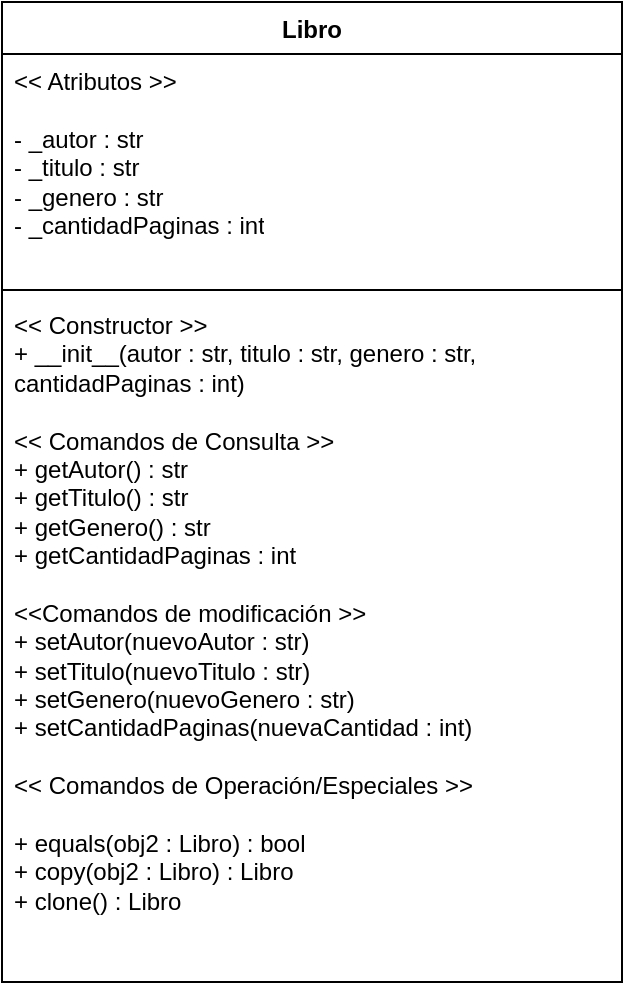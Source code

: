 <mxfile version="22.1.22" type="embed">
  <diagram name="Página-1" id="XdDK8I2phkThFm3I9wrV">
    <mxGraphModel dx="1208" dy="536" grid="1" gridSize="10" guides="1" tooltips="1" connect="1" arrows="1" fold="1" page="1" pageScale="1" pageWidth="827" pageHeight="1169" math="0" shadow="0">
      <root>
        <mxCell id="0" />
        <mxCell id="1" parent="0" />
        <mxCell id="xUfFPFZn2IvtK71pjrwn-1" value="Libro" style="swimlane;fontStyle=1;align=center;verticalAlign=top;childLayout=stackLayout;horizontal=1;startSize=26;horizontalStack=0;resizeParent=1;resizeParentMax=0;resizeLast=0;collapsible=1;marginBottom=0;whiteSpace=wrap;html=1;" parent="1" vertex="1">
          <mxGeometry x="150" y="80" width="310" height="490" as="geometry" />
        </mxCell>
        <mxCell id="xUfFPFZn2IvtK71pjrwn-2" value="&amp;lt;&amp;lt; Atributos &amp;gt;&amp;gt;&lt;div&gt;&lt;br&gt;&lt;/div&gt;&lt;div&gt;- _autor : str&lt;/div&gt;&lt;div&gt;- _titulo : str&lt;/div&gt;&lt;div&gt;- _genero : str&lt;/div&gt;&lt;div&gt;- _cantidadPaginas : int&lt;/div&gt;&lt;div&gt;&lt;br&gt;&lt;/div&gt;" style="text;strokeColor=none;fillColor=none;align=left;verticalAlign=top;spacingLeft=4;spacingRight=4;overflow=hidden;rotatable=0;points=[[0,0.5],[1,0.5]];portConstraint=eastwest;whiteSpace=wrap;html=1;" parent="xUfFPFZn2IvtK71pjrwn-1" vertex="1">
          <mxGeometry y="26" width="310" height="114" as="geometry" />
        </mxCell>
        <mxCell id="xUfFPFZn2IvtK71pjrwn-3" value="" style="line;strokeWidth=1;fillColor=none;align=left;verticalAlign=middle;spacingTop=-1;spacingLeft=3;spacingRight=3;rotatable=0;labelPosition=right;points=[];portConstraint=eastwest;strokeColor=inherit;" parent="xUfFPFZn2IvtK71pjrwn-1" vertex="1">
          <mxGeometry y="140" width="310" height="8" as="geometry" />
        </mxCell>
        <mxCell id="xUfFPFZn2IvtK71pjrwn-4" value="&amp;lt;&amp;lt; Constructor &amp;gt;&amp;gt;&lt;div&gt;+ __init__(autor : str, titulo : str, genero : str, cantidadPaginas : int)&lt;/div&gt;&lt;div&gt;&lt;br&gt;&lt;/div&gt;&lt;div&gt;&amp;lt;&amp;lt; Comandos de Consulta &amp;gt;&amp;gt;&lt;/div&gt;&lt;div&gt;+ getAutor() : str&lt;/div&gt;&lt;div&gt;+ getTitulo() : str&lt;/div&gt;&lt;div&gt;+ getGenero() : str&lt;/div&gt;&lt;div&gt;+ getCantidadPaginas : int&lt;/div&gt;&lt;div&gt;&lt;br&gt;&lt;/div&gt;&lt;div&gt;&amp;lt;&amp;lt;Comandos de modificación &amp;gt;&amp;gt;&lt;/div&gt;&lt;div&gt;+ setAutor(nuevoAutor : str)&lt;/div&gt;&lt;div&gt;+ setTitulo(nuevoTitulo : str)&lt;/div&gt;&lt;div&gt;+ setGenero(nuevoGenero : str)&lt;/div&gt;&lt;div&gt;+ setCantidadPaginas(nuevaCantidad : int)&lt;/div&gt;&lt;div&gt;&lt;br&gt;&lt;/div&gt;&lt;div&gt;&amp;lt;&amp;lt; Comandos de Operación/Especiales &amp;gt;&amp;gt;&lt;/div&gt;&lt;div&gt;&lt;br&gt;&lt;/div&gt;&lt;div&gt;+ equals(obj2 : Libro) : bool&lt;/div&gt;&lt;div&gt;+ copy(obj2 : Libro) : Libro&lt;/div&gt;&lt;div&gt;+ clone() : Libro&lt;/div&gt;" style="text;strokeColor=none;fillColor=none;align=left;verticalAlign=top;spacingLeft=4;spacingRight=4;overflow=hidden;rotatable=0;points=[[0,0.5],[1,0.5]];portConstraint=eastwest;whiteSpace=wrap;html=1;" parent="xUfFPFZn2IvtK71pjrwn-1" vertex="1">
          <mxGeometry y="148" width="310" height="342" as="geometry" />
        </mxCell>
      </root>
    </mxGraphModel>
  </diagram>
</mxfile>
